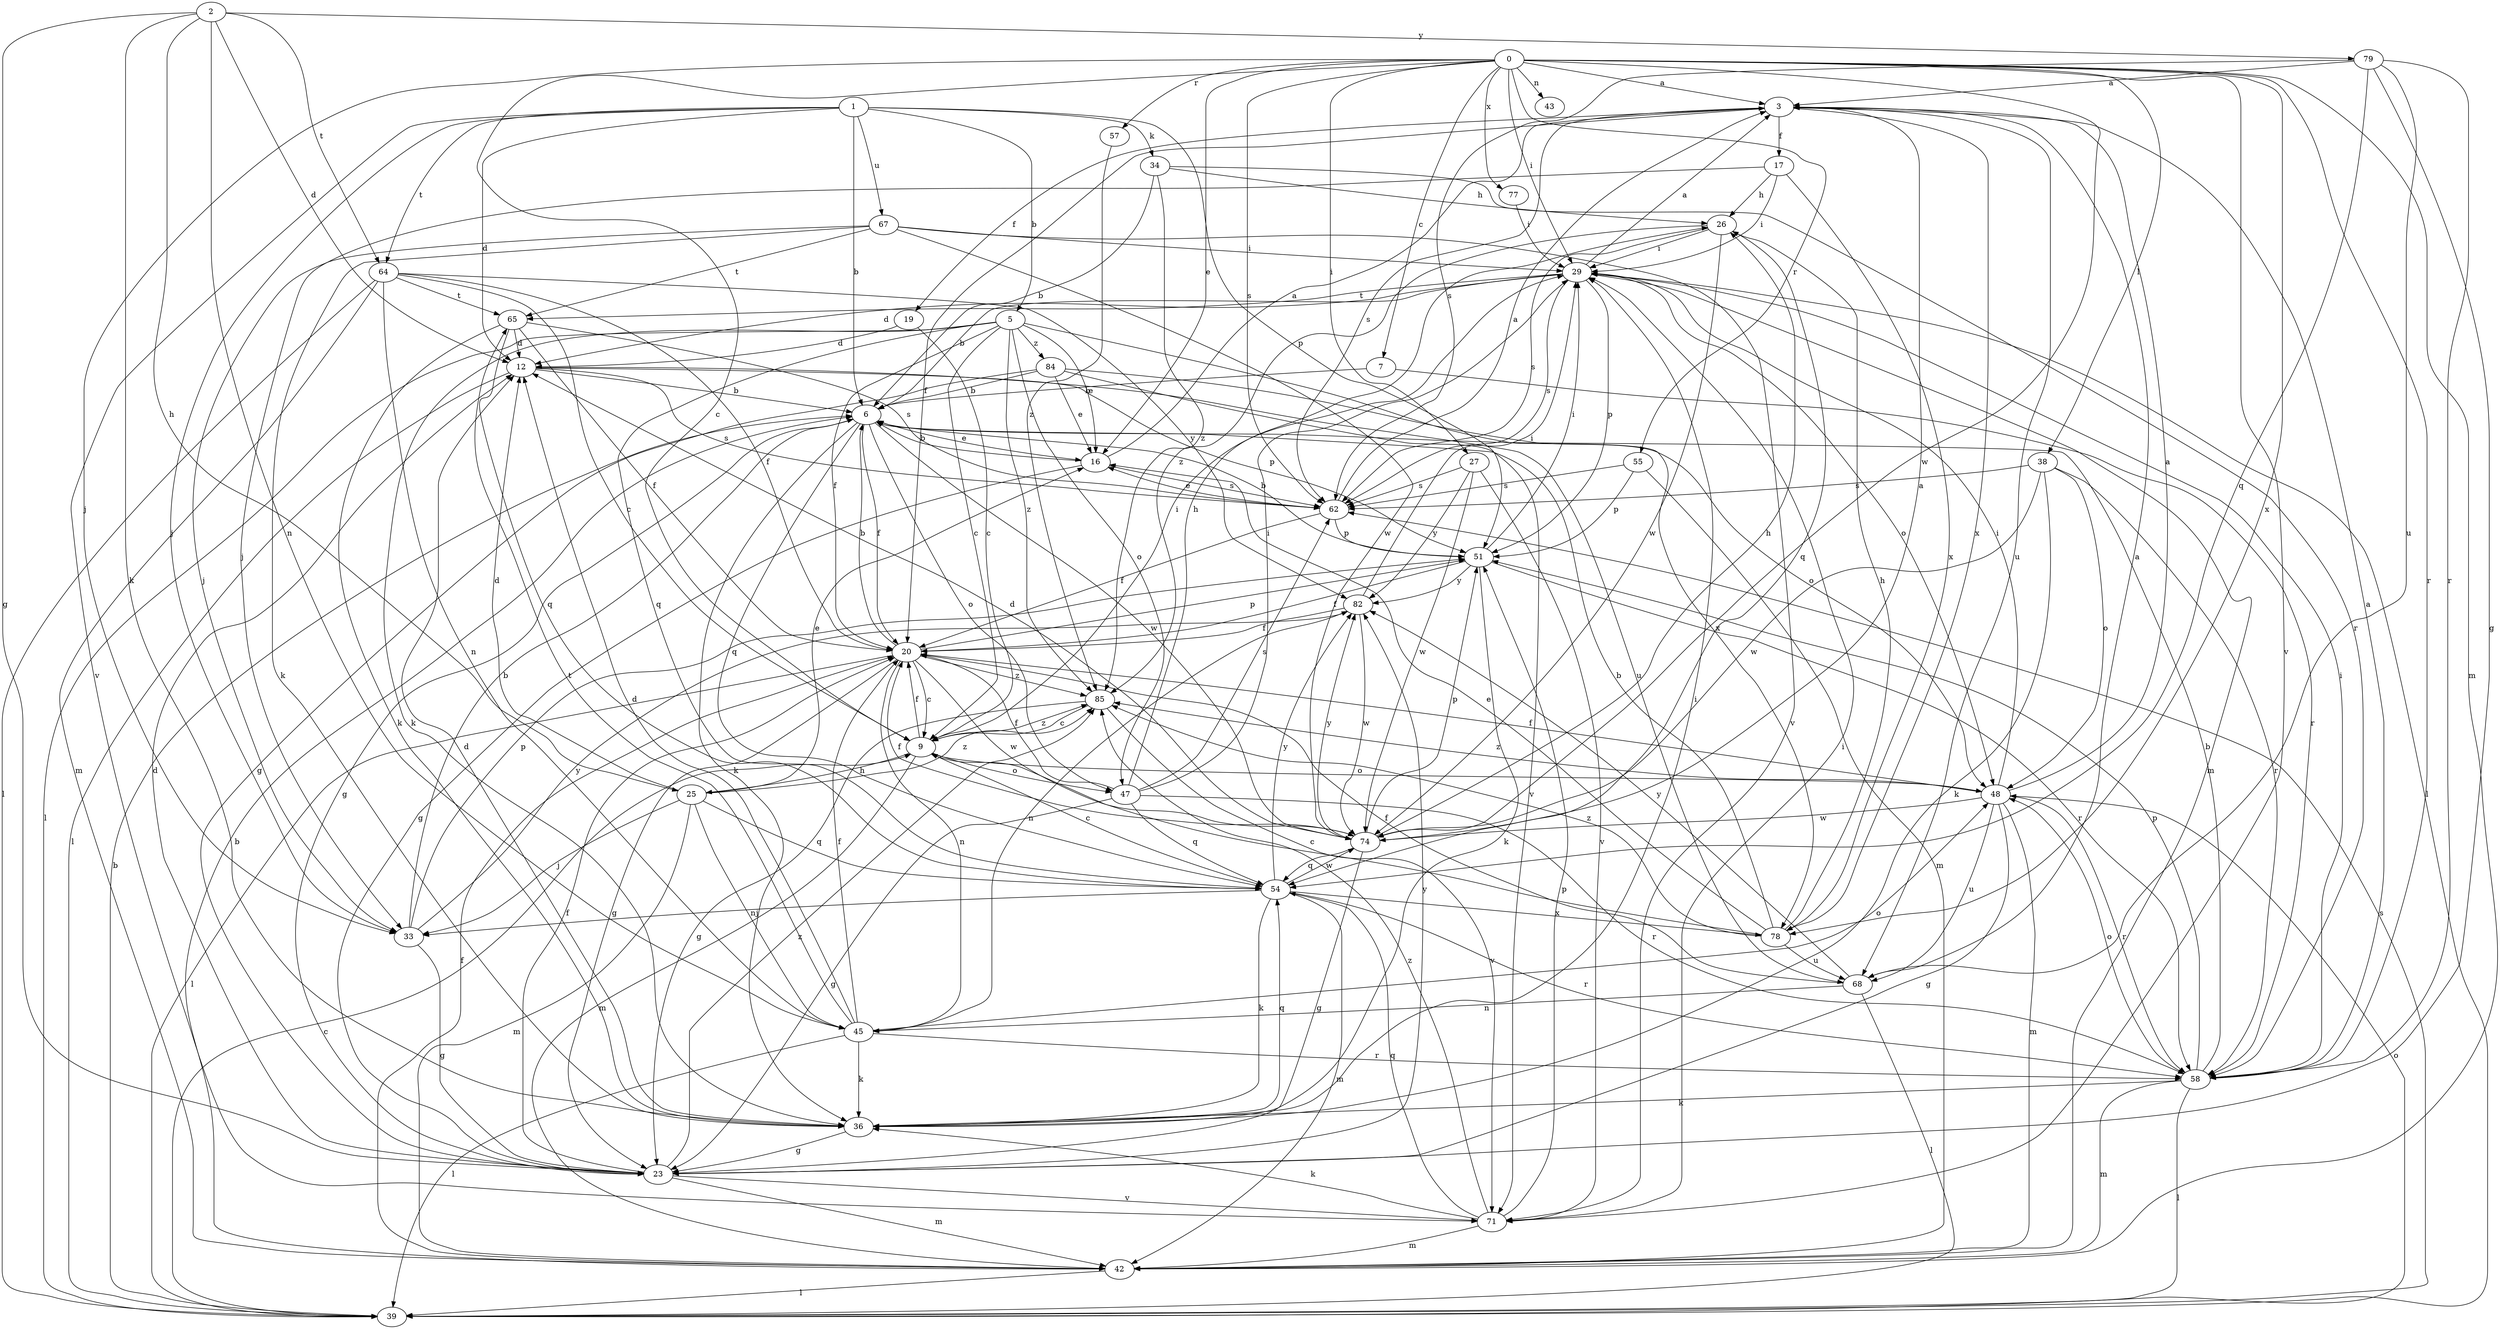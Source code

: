 strict digraph  {
0;
1;
2;
3;
5;
6;
7;
9;
12;
16;
17;
19;
20;
23;
25;
26;
27;
29;
33;
34;
36;
38;
39;
42;
43;
45;
47;
48;
51;
54;
55;
57;
58;
62;
64;
65;
67;
68;
71;
74;
77;
78;
79;
82;
84;
85;
0 -> 3  [label=a];
0 -> 7  [label=c];
0 -> 9  [label=c];
0 -> 16  [label=e];
0 -> 27  [label=i];
0 -> 29  [label=i];
0 -> 33  [label=j];
0 -> 38  [label=l];
0 -> 42  [label=m];
0 -> 43  [label=n];
0 -> 55  [label=r];
0 -> 57  [label=r];
0 -> 58  [label=r];
0 -> 62  [label=s];
0 -> 71  [label=v];
0 -> 74  [label=w];
0 -> 77  [label=x];
0 -> 78  [label=x];
1 -> 5  [label=b];
1 -> 6  [label=b];
1 -> 12  [label=d];
1 -> 33  [label=j];
1 -> 34  [label=k];
1 -> 51  [label=p];
1 -> 64  [label=t];
1 -> 67  [label=u];
1 -> 71  [label=v];
2 -> 12  [label=d];
2 -> 23  [label=g];
2 -> 25  [label=h];
2 -> 36  [label=k];
2 -> 45  [label=n];
2 -> 64  [label=t];
2 -> 79  [label=y];
3 -> 17  [label=f];
3 -> 19  [label=f];
3 -> 20  [label=f];
3 -> 62  [label=s];
3 -> 68  [label=u];
3 -> 78  [label=x];
5 -> 9  [label=c];
5 -> 16  [label=e];
5 -> 20  [label=f];
5 -> 36  [label=k];
5 -> 39  [label=l];
5 -> 47  [label=o];
5 -> 54  [label=q];
5 -> 78  [label=x];
5 -> 84  [label=z];
5 -> 85  [label=z];
6 -> 16  [label=e];
6 -> 20  [label=f];
6 -> 23  [label=g];
6 -> 36  [label=k];
6 -> 47  [label=o];
6 -> 54  [label=q];
6 -> 74  [label=w];
7 -> 6  [label=b];
7 -> 58  [label=r];
9 -> 20  [label=f];
9 -> 25  [label=h];
9 -> 29  [label=i];
9 -> 42  [label=m];
9 -> 47  [label=o];
9 -> 48  [label=o];
9 -> 85  [label=z];
12 -> 6  [label=b];
12 -> 39  [label=l];
12 -> 51  [label=p];
12 -> 62  [label=s];
12 -> 68  [label=u];
16 -> 3  [label=a];
16 -> 6  [label=b];
16 -> 23  [label=g];
16 -> 62  [label=s];
17 -> 26  [label=h];
17 -> 29  [label=i];
17 -> 33  [label=j];
17 -> 78  [label=x];
19 -> 9  [label=c];
19 -> 12  [label=d];
20 -> 6  [label=b];
20 -> 9  [label=c];
20 -> 23  [label=g];
20 -> 39  [label=l];
20 -> 45  [label=n];
20 -> 51  [label=p];
20 -> 74  [label=w];
20 -> 85  [label=z];
23 -> 12  [label=d];
23 -> 20  [label=f];
23 -> 42  [label=m];
23 -> 71  [label=v];
23 -> 82  [label=y];
23 -> 85  [label=z];
25 -> 12  [label=d];
25 -> 16  [label=e];
25 -> 33  [label=j];
25 -> 42  [label=m];
25 -> 45  [label=n];
25 -> 54  [label=q];
25 -> 85  [label=z];
26 -> 29  [label=i];
26 -> 54  [label=q];
26 -> 62  [label=s];
26 -> 74  [label=w];
26 -> 85  [label=z];
27 -> 62  [label=s];
27 -> 71  [label=v];
27 -> 74  [label=w];
27 -> 82  [label=y];
29 -> 3  [label=a];
29 -> 6  [label=b];
29 -> 12  [label=d];
29 -> 39  [label=l];
29 -> 42  [label=m];
29 -> 48  [label=o];
29 -> 51  [label=p];
29 -> 62  [label=s];
29 -> 65  [label=t];
33 -> 6  [label=b];
33 -> 23  [label=g];
33 -> 51  [label=p];
33 -> 82  [label=y];
34 -> 6  [label=b];
34 -> 26  [label=h];
34 -> 58  [label=r];
34 -> 85  [label=z];
36 -> 12  [label=d];
36 -> 23  [label=g];
36 -> 29  [label=i];
36 -> 54  [label=q];
38 -> 36  [label=k];
38 -> 48  [label=o];
38 -> 58  [label=r];
38 -> 62  [label=s];
38 -> 74  [label=w];
39 -> 6  [label=b];
39 -> 9  [label=c];
39 -> 48  [label=o];
39 -> 62  [label=s];
42 -> 6  [label=b];
42 -> 20  [label=f];
42 -> 39  [label=l];
45 -> 12  [label=d];
45 -> 20  [label=f];
45 -> 36  [label=k];
45 -> 39  [label=l];
45 -> 48  [label=o];
45 -> 58  [label=r];
45 -> 65  [label=t];
47 -> 20  [label=f];
47 -> 23  [label=g];
47 -> 26  [label=h];
47 -> 29  [label=i];
47 -> 54  [label=q];
47 -> 58  [label=r];
47 -> 62  [label=s];
48 -> 3  [label=a];
48 -> 20  [label=f];
48 -> 23  [label=g];
48 -> 29  [label=i];
48 -> 42  [label=m];
48 -> 58  [label=r];
48 -> 68  [label=u];
48 -> 74  [label=w];
48 -> 85  [label=z];
51 -> 6  [label=b];
51 -> 20  [label=f];
51 -> 29  [label=i];
51 -> 36  [label=k];
51 -> 58  [label=r];
51 -> 82  [label=y];
54 -> 9  [label=c];
54 -> 33  [label=j];
54 -> 36  [label=k];
54 -> 42  [label=m];
54 -> 58  [label=r];
54 -> 74  [label=w];
54 -> 78  [label=x];
54 -> 82  [label=y];
55 -> 42  [label=m];
55 -> 51  [label=p];
55 -> 62  [label=s];
57 -> 85  [label=z];
58 -> 3  [label=a];
58 -> 6  [label=b];
58 -> 29  [label=i];
58 -> 36  [label=k];
58 -> 39  [label=l];
58 -> 42  [label=m];
58 -> 48  [label=o];
58 -> 51  [label=p];
62 -> 3  [label=a];
62 -> 16  [label=e];
62 -> 20  [label=f];
62 -> 51  [label=p];
64 -> 9  [label=c];
64 -> 20  [label=f];
64 -> 39  [label=l];
64 -> 42  [label=m];
64 -> 45  [label=n];
64 -> 65  [label=t];
64 -> 82  [label=y];
65 -> 12  [label=d];
65 -> 20  [label=f];
65 -> 36  [label=k];
65 -> 54  [label=q];
65 -> 62  [label=s];
67 -> 29  [label=i];
67 -> 33  [label=j];
67 -> 36  [label=k];
67 -> 65  [label=t];
67 -> 71  [label=v];
67 -> 74  [label=w];
68 -> 3  [label=a];
68 -> 20  [label=f];
68 -> 39  [label=l];
68 -> 45  [label=n];
68 -> 82  [label=y];
71 -> 29  [label=i];
71 -> 36  [label=k];
71 -> 42  [label=m];
71 -> 51  [label=p];
71 -> 54  [label=q];
71 -> 85  [label=z];
74 -> 3  [label=a];
74 -> 12  [label=d];
74 -> 20  [label=f];
74 -> 23  [label=g];
74 -> 26  [label=h];
74 -> 51  [label=p];
74 -> 54  [label=q];
74 -> 82  [label=y];
77 -> 29  [label=i];
78 -> 6  [label=b];
78 -> 9  [label=c];
78 -> 16  [label=e];
78 -> 26  [label=h];
78 -> 68  [label=u];
78 -> 85  [label=z];
79 -> 3  [label=a];
79 -> 23  [label=g];
79 -> 54  [label=q];
79 -> 58  [label=r];
79 -> 62  [label=s];
79 -> 68  [label=u];
82 -> 20  [label=f];
82 -> 29  [label=i];
82 -> 45  [label=n];
82 -> 74  [label=w];
84 -> 6  [label=b];
84 -> 16  [label=e];
84 -> 23  [label=g];
84 -> 48  [label=o];
84 -> 71  [label=v];
85 -> 9  [label=c];
85 -> 23  [label=g];
85 -> 71  [label=v];
}
